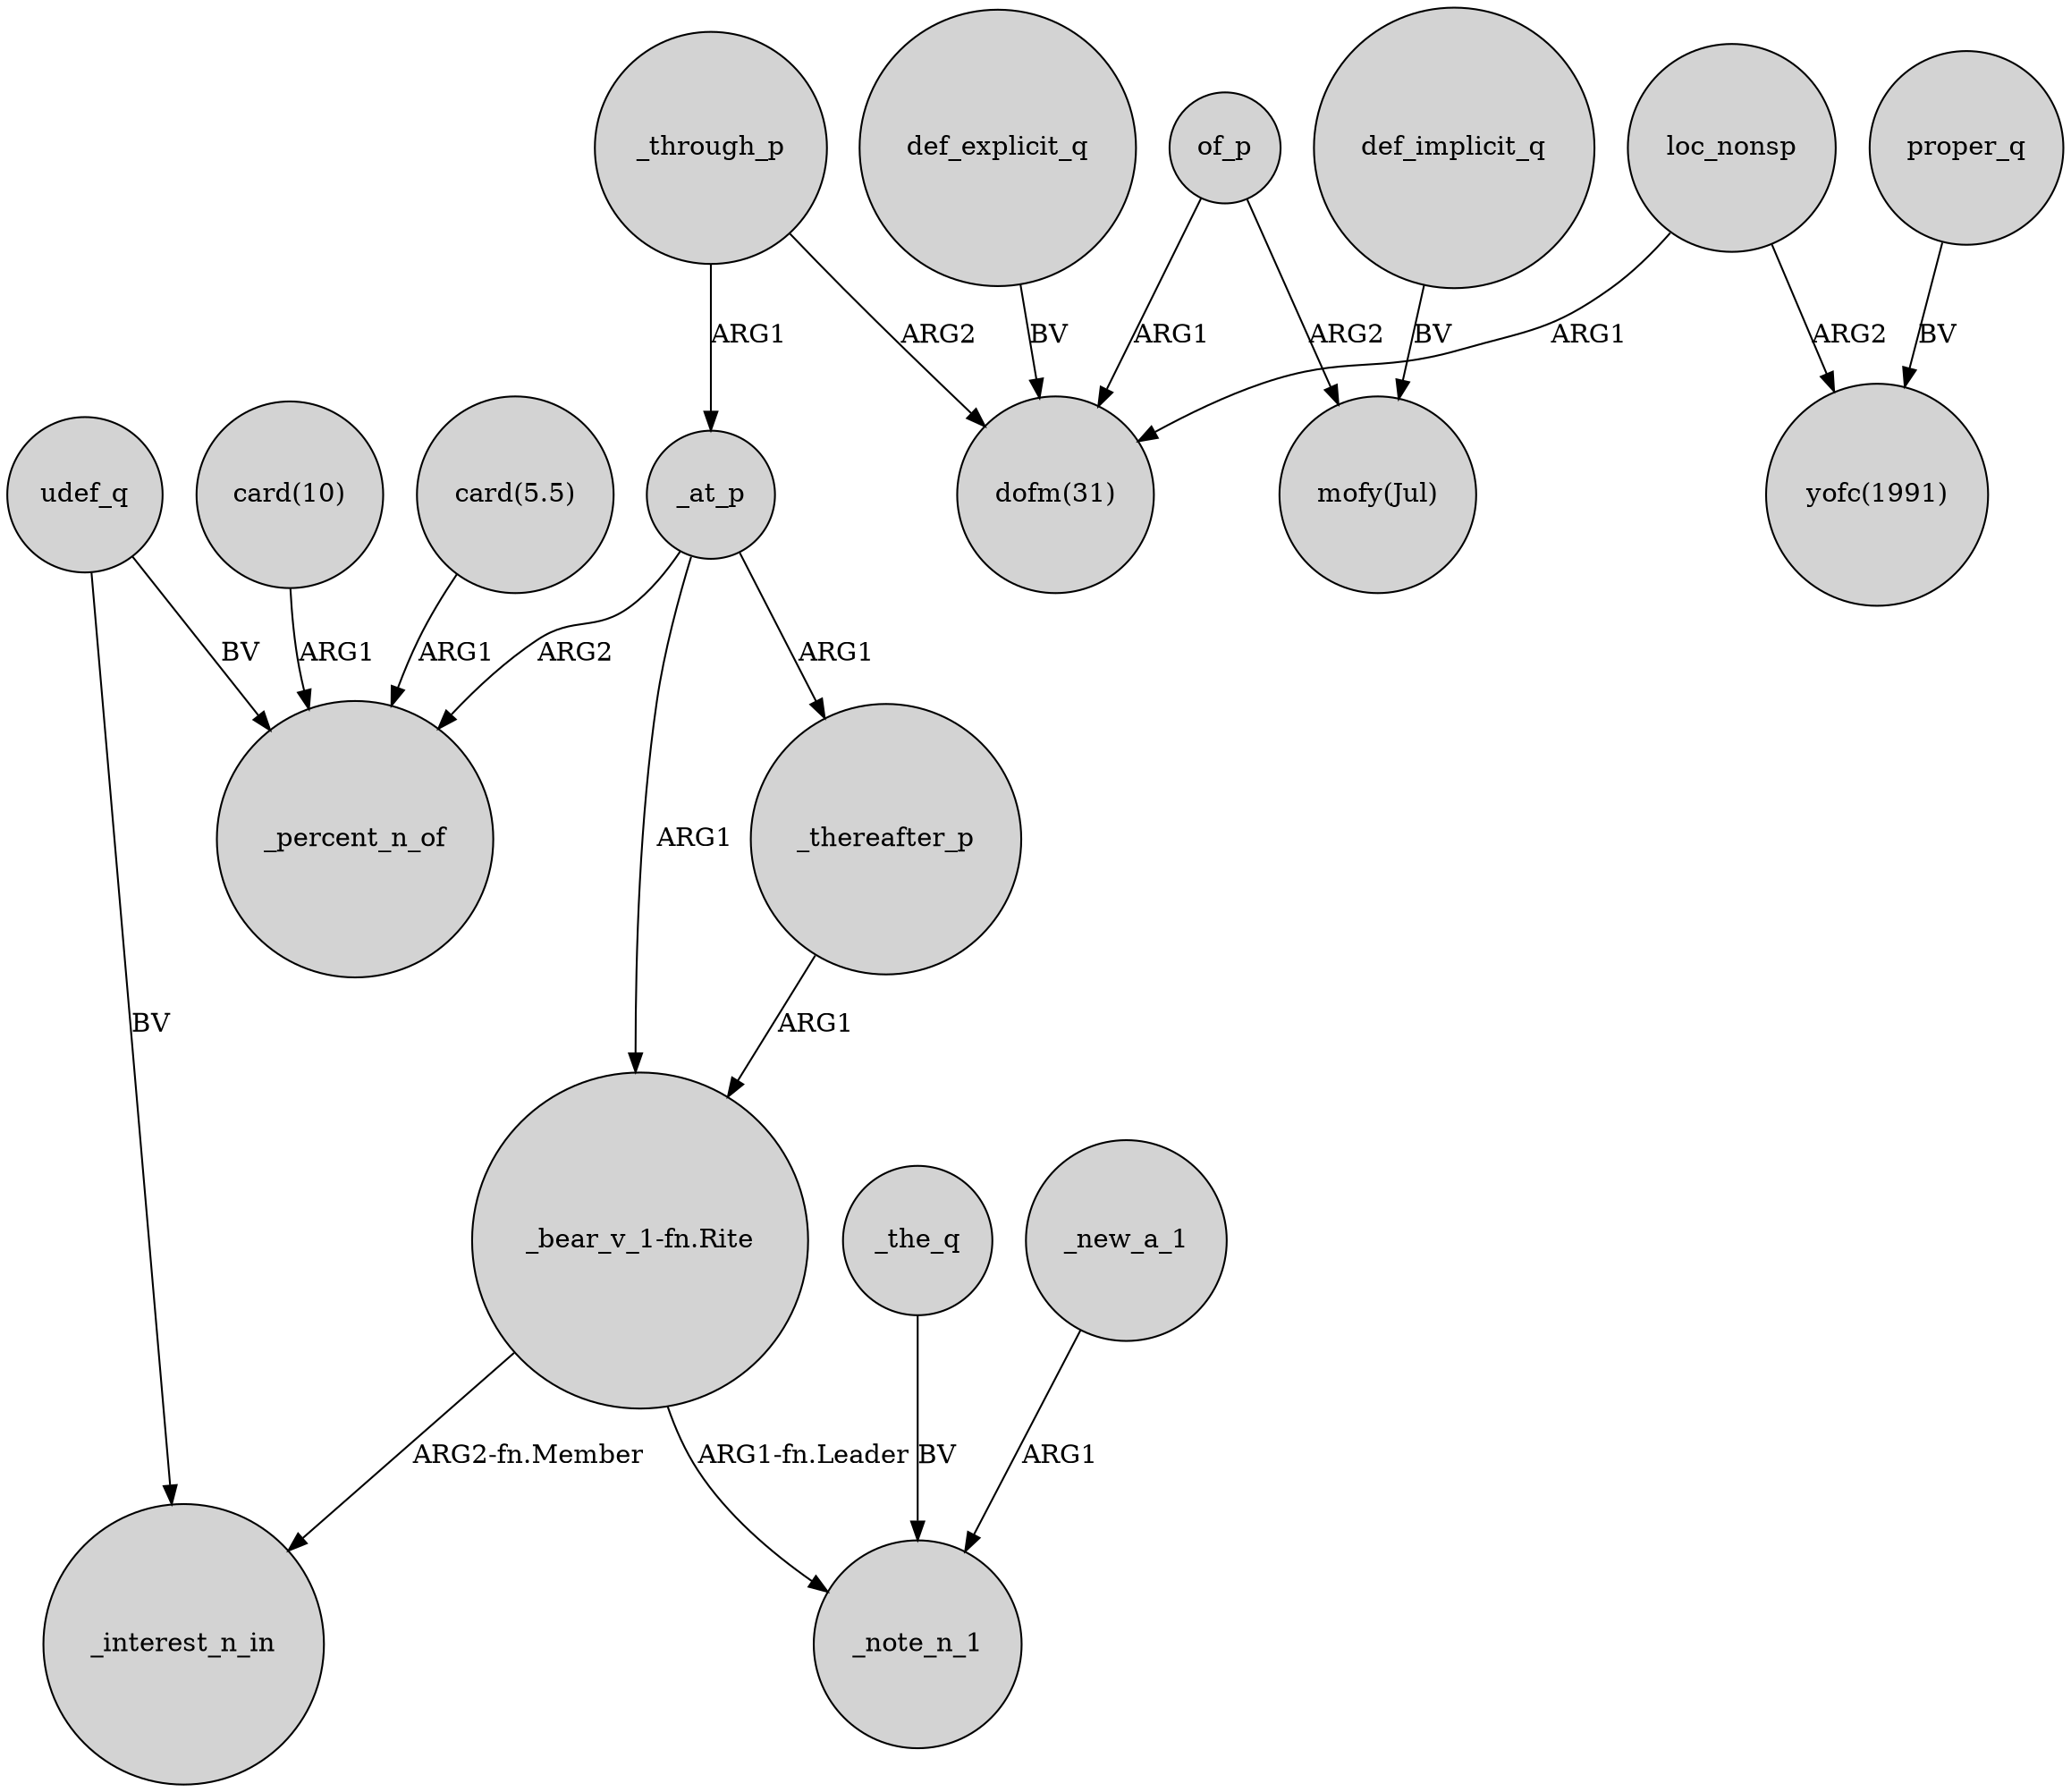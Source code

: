 digraph {
	node [shape=circle style=filled]
	_at_p -> _percent_n_of [label=ARG2]
	_new_a_1 -> _note_n_1 [label=ARG1]
	"_bear_v_1-fn.Rite" -> _note_n_1 [label="ARG1-fn.Leader"]
	def_implicit_q -> "mofy(Jul)" [label=BV]
	_thereafter_p -> "_bear_v_1-fn.Rite" [label=ARG1]
	_through_p -> "dofm(31)" [label=ARG2]
	of_p -> "dofm(31)" [label=ARG1]
	loc_nonsp -> "yofc(1991)" [label=ARG2]
	_the_q -> _note_n_1 [label=BV]
	udef_q -> _percent_n_of [label=BV]
	_through_p -> _at_p [label=ARG1]
	proper_q -> "yofc(1991)" [label=BV]
	"card(10)" -> _percent_n_of [label=ARG1]
	_at_p -> _thereafter_p [label=ARG1]
	"_bear_v_1-fn.Rite" -> _interest_n_in [label="ARG2-fn.Member"]
	def_explicit_q -> "dofm(31)" [label=BV]
	of_p -> "mofy(Jul)" [label=ARG2]
	udef_q -> _interest_n_in [label=BV]
	loc_nonsp -> "dofm(31)" [label=ARG1]
	"card(5.5)" -> _percent_n_of [label=ARG1]
	_at_p -> "_bear_v_1-fn.Rite" [label=ARG1]
}
